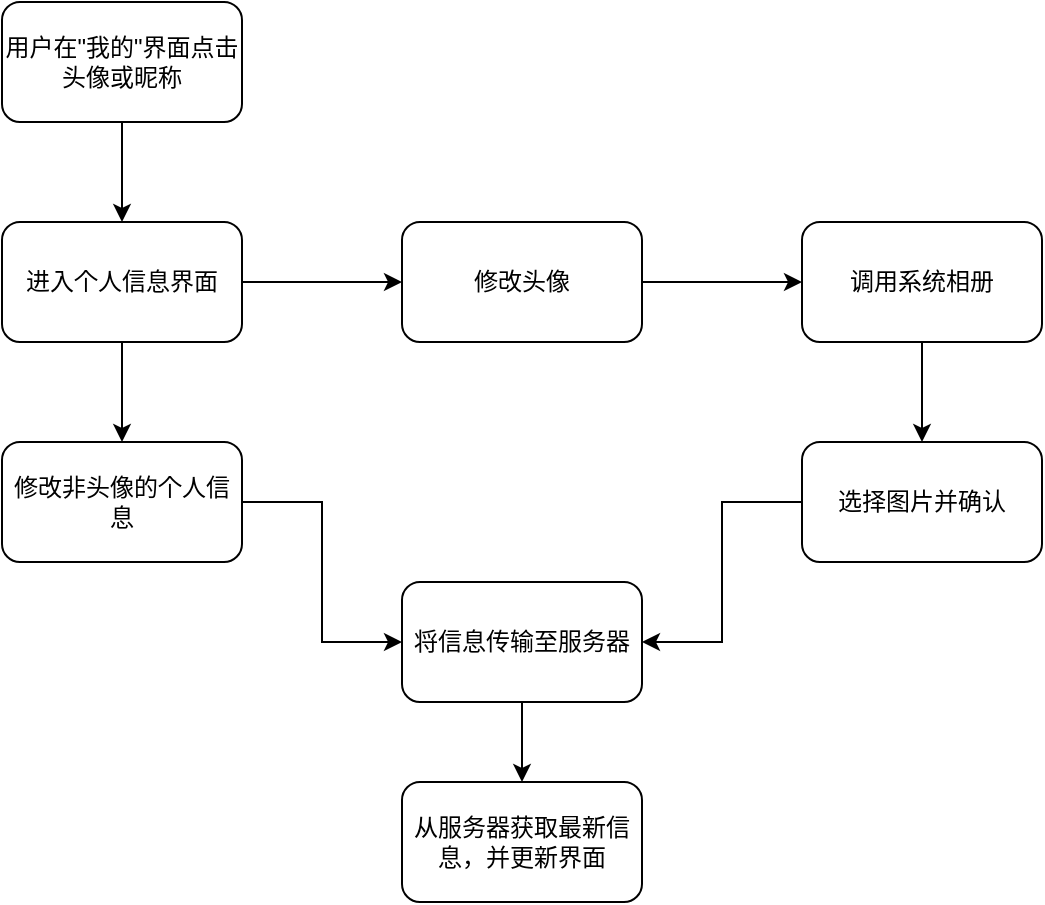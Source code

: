 <mxfile version="14.6.1" type="github">
  <diagram id="QlOx56Iq2J5uWR94hSFX" name="Page-1">
    <mxGraphModel dx="1038" dy="548" grid="1" gridSize="10" guides="1" tooltips="1" connect="1" arrows="1" fold="1" page="1" pageScale="1" pageWidth="827" pageHeight="1169" math="0" shadow="0">
      <root>
        <mxCell id="0" />
        <mxCell id="1" parent="0" />
        <mxCell id="7xHCTY2cXsK3lWGNMIrf-3" value="" style="edgeStyle=orthogonalEdgeStyle;rounded=0;orthogonalLoop=1;jettySize=auto;html=1;" edge="1" parent="1" source="7xHCTY2cXsK3lWGNMIrf-1" target="7xHCTY2cXsK3lWGNMIrf-2">
          <mxGeometry relative="1" as="geometry" />
        </mxCell>
        <mxCell id="7xHCTY2cXsK3lWGNMIrf-1" value="用户在&quot;我的&quot;界面点击头像或昵称" style="rounded=1;whiteSpace=wrap;html=1;" vertex="1" parent="1">
          <mxGeometry x="180" y="80" width="120" height="60" as="geometry" />
        </mxCell>
        <mxCell id="7xHCTY2cXsK3lWGNMIrf-5" value="" style="edgeStyle=orthogonalEdgeStyle;rounded=0;orthogonalLoop=1;jettySize=auto;html=1;" edge="1" parent="1" source="7xHCTY2cXsK3lWGNMIrf-2" target="7xHCTY2cXsK3lWGNMIrf-4">
          <mxGeometry relative="1" as="geometry" />
        </mxCell>
        <mxCell id="7xHCTY2cXsK3lWGNMIrf-7" value="" style="edgeStyle=orthogonalEdgeStyle;rounded=0;orthogonalLoop=1;jettySize=auto;html=1;" edge="1" parent="1" source="7xHCTY2cXsK3lWGNMIrf-2" target="7xHCTY2cXsK3lWGNMIrf-6">
          <mxGeometry relative="1" as="geometry" />
        </mxCell>
        <mxCell id="7xHCTY2cXsK3lWGNMIrf-2" value="进入个人信息界面" style="whiteSpace=wrap;html=1;rounded=1;" vertex="1" parent="1">
          <mxGeometry x="180" y="190" width="120" height="60" as="geometry" />
        </mxCell>
        <mxCell id="7xHCTY2cXsK3lWGNMIrf-13" value="" style="edgeStyle=orthogonalEdgeStyle;rounded=0;orthogonalLoop=1;jettySize=auto;html=1;entryX=0;entryY=0.5;entryDx=0;entryDy=0;" edge="1" parent="1" source="7xHCTY2cXsK3lWGNMIrf-4" target="7xHCTY2cXsK3lWGNMIrf-12">
          <mxGeometry relative="1" as="geometry" />
        </mxCell>
        <mxCell id="7xHCTY2cXsK3lWGNMIrf-4" value="修改非头像的个人信息" style="whiteSpace=wrap;html=1;rounded=1;" vertex="1" parent="1">
          <mxGeometry x="180" y="300" width="120" height="60" as="geometry" />
        </mxCell>
        <mxCell id="7xHCTY2cXsK3lWGNMIrf-9" value="" style="edgeStyle=orthogonalEdgeStyle;rounded=0;orthogonalLoop=1;jettySize=auto;html=1;" edge="1" parent="1" source="7xHCTY2cXsK3lWGNMIrf-6" target="7xHCTY2cXsK3lWGNMIrf-8">
          <mxGeometry relative="1" as="geometry" />
        </mxCell>
        <mxCell id="7xHCTY2cXsK3lWGNMIrf-6" value="修改头像" style="whiteSpace=wrap;html=1;rounded=1;" vertex="1" parent="1">
          <mxGeometry x="380" y="190" width="120" height="60" as="geometry" />
        </mxCell>
        <mxCell id="7xHCTY2cXsK3lWGNMIrf-11" value="" style="edgeStyle=orthogonalEdgeStyle;rounded=0;orthogonalLoop=1;jettySize=auto;html=1;" edge="1" parent="1" source="7xHCTY2cXsK3lWGNMIrf-8" target="7xHCTY2cXsK3lWGNMIrf-10">
          <mxGeometry relative="1" as="geometry" />
        </mxCell>
        <mxCell id="7xHCTY2cXsK3lWGNMIrf-8" value="调用系统相册" style="whiteSpace=wrap;html=1;rounded=1;" vertex="1" parent="1">
          <mxGeometry x="580" y="190" width="120" height="60" as="geometry" />
        </mxCell>
        <mxCell id="7xHCTY2cXsK3lWGNMIrf-14" style="edgeStyle=orthogonalEdgeStyle;rounded=0;orthogonalLoop=1;jettySize=auto;html=1;exitX=0;exitY=0.5;exitDx=0;exitDy=0;entryX=1;entryY=0.5;entryDx=0;entryDy=0;" edge="1" parent="1" source="7xHCTY2cXsK3lWGNMIrf-10" target="7xHCTY2cXsK3lWGNMIrf-12">
          <mxGeometry relative="1" as="geometry" />
        </mxCell>
        <mxCell id="7xHCTY2cXsK3lWGNMIrf-10" value="选择图片并确认" style="whiteSpace=wrap;html=1;rounded=1;" vertex="1" parent="1">
          <mxGeometry x="580" y="300" width="120" height="60" as="geometry" />
        </mxCell>
        <mxCell id="7xHCTY2cXsK3lWGNMIrf-16" value="" style="edgeStyle=orthogonalEdgeStyle;rounded=0;orthogonalLoop=1;jettySize=auto;html=1;" edge="1" parent="1" source="7xHCTY2cXsK3lWGNMIrf-12" target="7xHCTY2cXsK3lWGNMIrf-15">
          <mxGeometry relative="1" as="geometry" />
        </mxCell>
        <mxCell id="7xHCTY2cXsK3lWGNMIrf-12" value="将信息传输至服务器" style="whiteSpace=wrap;html=1;rounded=1;" vertex="1" parent="1">
          <mxGeometry x="380" y="370" width="120" height="60" as="geometry" />
        </mxCell>
        <mxCell id="7xHCTY2cXsK3lWGNMIrf-15" value="从服务器获取最新信息，并更新界面" style="whiteSpace=wrap;html=1;rounded=1;" vertex="1" parent="1">
          <mxGeometry x="380" y="470" width="120" height="60" as="geometry" />
        </mxCell>
      </root>
    </mxGraphModel>
  </diagram>
</mxfile>
